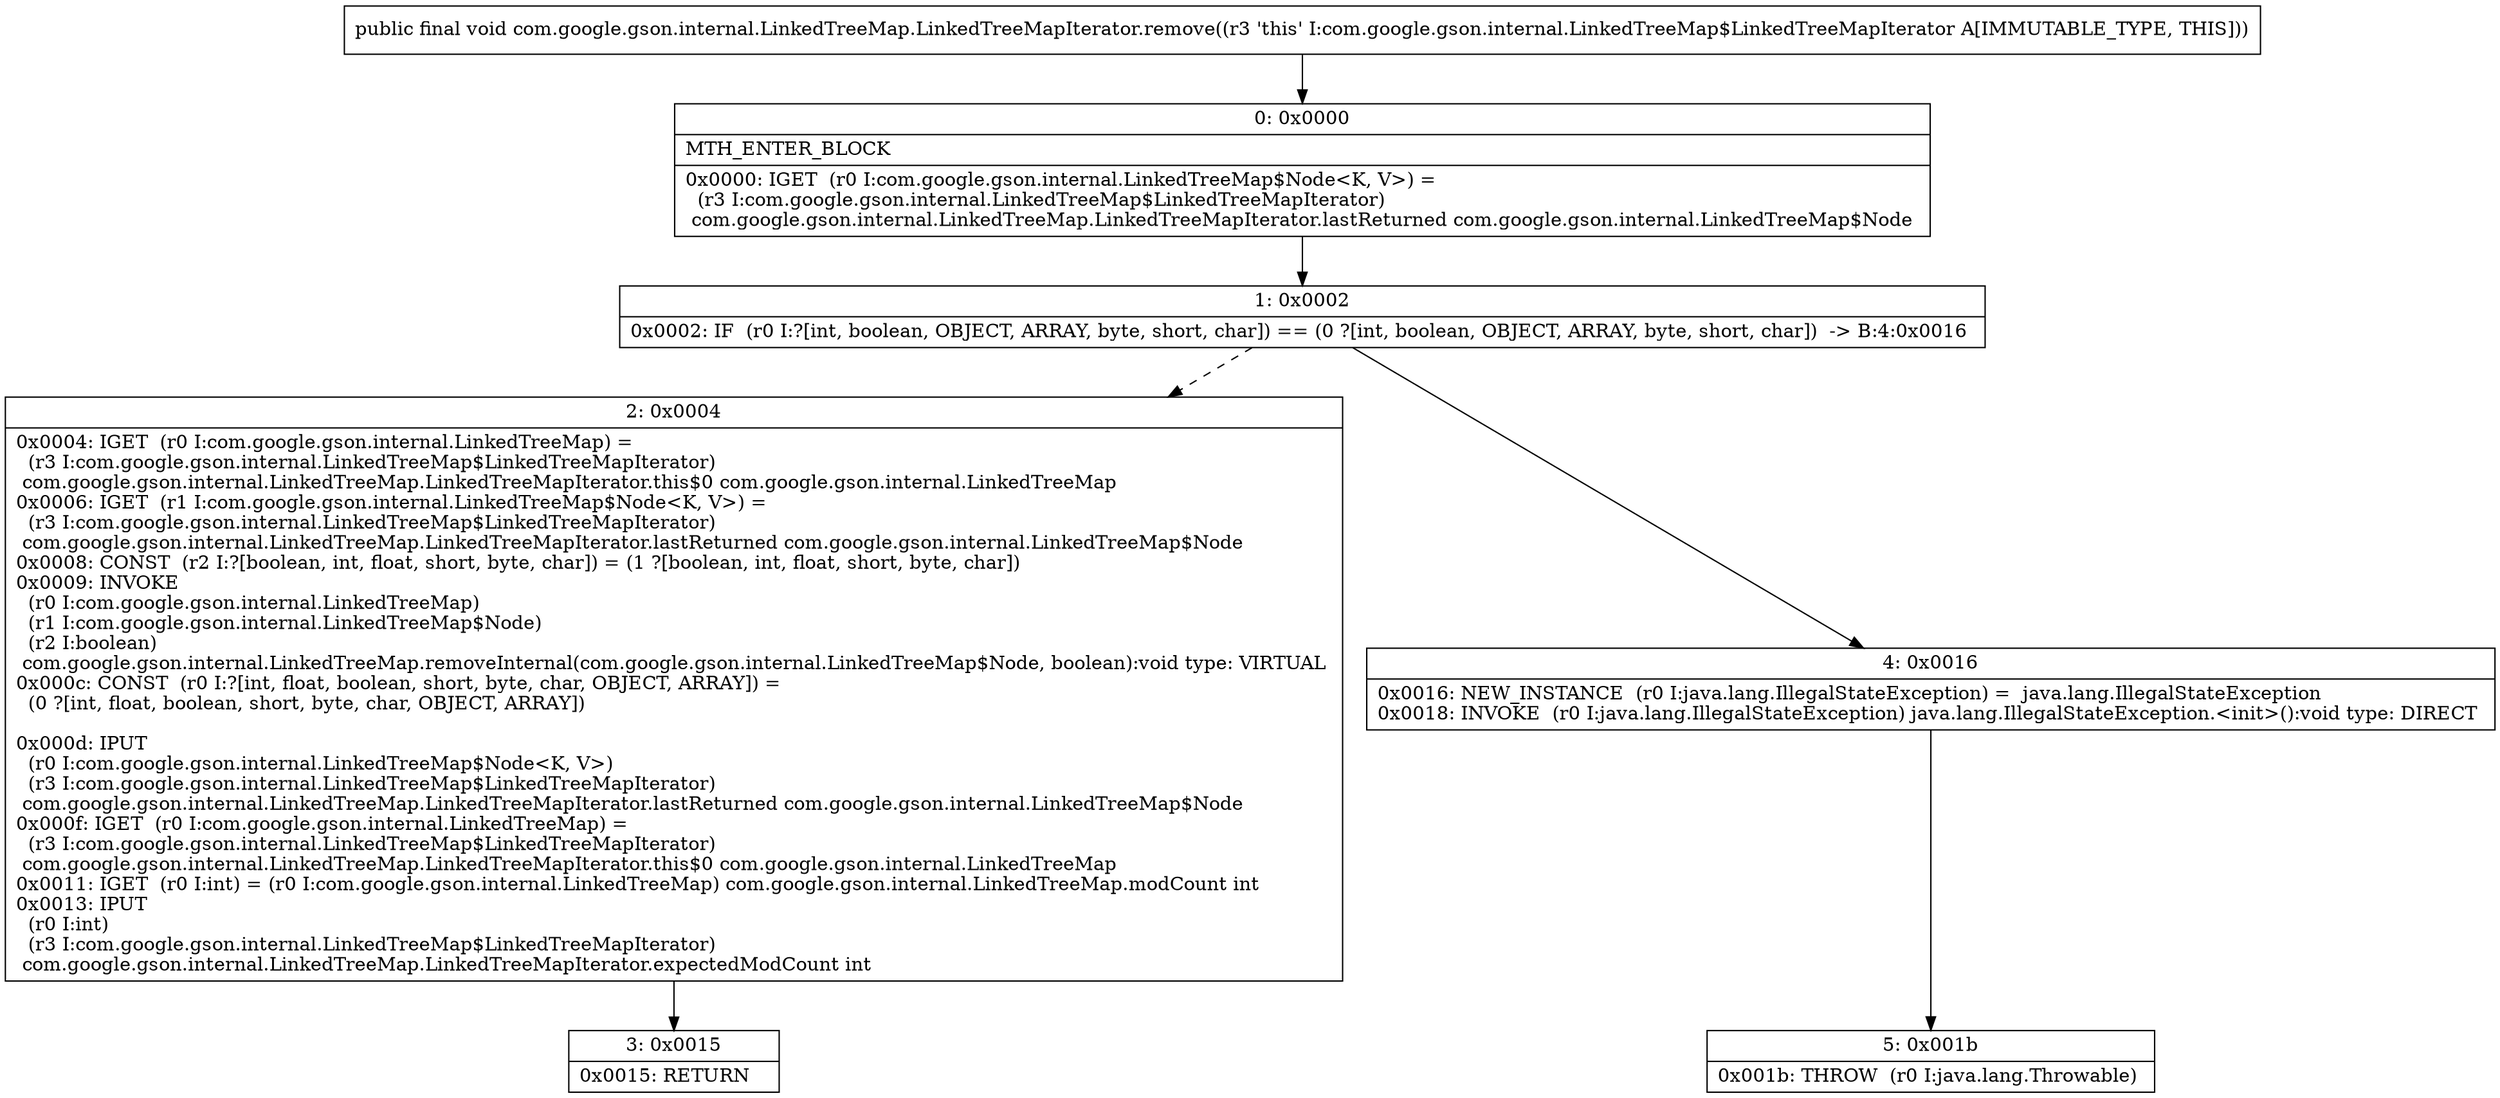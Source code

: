 digraph "CFG forcom.google.gson.internal.LinkedTreeMap.LinkedTreeMapIterator.remove()V" {
Node_0 [shape=record,label="{0\:\ 0x0000|MTH_ENTER_BLOCK\l|0x0000: IGET  (r0 I:com.google.gson.internal.LinkedTreeMap$Node\<K, V\>) = \l  (r3 I:com.google.gson.internal.LinkedTreeMap$LinkedTreeMapIterator)\l com.google.gson.internal.LinkedTreeMap.LinkedTreeMapIterator.lastReturned com.google.gson.internal.LinkedTreeMap$Node \l}"];
Node_1 [shape=record,label="{1\:\ 0x0002|0x0002: IF  (r0 I:?[int, boolean, OBJECT, ARRAY, byte, short, char]) == (0 ?[int, boolean, OBJECT, ARRAY, byte, short, char])  \-\> B:4:0x0016 \l}"];
Node_2 [shape=record,label="{2\:\ 0x0004|0x0004: IGET  (r0 I:com.google.gson.internal.LinkedTreeMap) = \l  (r3 I:com.google.gson.internal.LinkedTreeMap$LinkedTreeMapIterator)\l com.google.gson.internal.LinkedTreeMap.LinkedTreeMapIterator.this$0 com.google.gson.internal.LinkedTreeMap \l0x0006: IGET  (r1 I:com.google.gson.internal.LinkedTreeMap$Node\<K, V\>) = \l  (r3 I:com.google.gson.internal.LinkedTreeMap$LinkedTreeMapIterator)\l com.google.gson.internal.LinkedTreeMap.LinkedTreeMapIterator.lastReturned com.google.gson.internal.LinkedTreeMap$Node \l0x0008: CONST  (r2 I:?[boolean, int, float, short, byte, char]) = (1 ?[boolean, int, float, short, byte, char]) \l0x0009: INVOKE  \l  (r0 I:com.google.gson.internal.LinkedTreeMap)\l  (r1 I:com.google.gson.internal.LinkedTreeMap$Node)\l  (r2 I:boolean)\l com.google.gson.internal.LinkedTreeMap.removeInternal(com.google.gson.internal.LinkedTreeMap$Node, boolean):void type: VIRTUAL \l0x000c: CONST  (r0 I:?[int, float, boolean, short, byte, char, OBJECT, ARRAY]) = \l  (0 ?[int, float, boolean, short, byte, char, OBJECT, ARRAY])\l \l0x000d: IPUT  \l  (r0 I:com.google.gson.internal.LinkedTreeMap$Node\<K, V\>)\l  (r3 I:com.google.gson.internal.LinkedTreeMap$LinkedTreeMapIterator)\l com.google.gson.internal.LinkedTreeMap.LinkedTreeMapIterator.lastReturned com.google.gson.internal.LinkedTreeMap$Node \l0x000f: IGET  (r0 I:com.google.gson.internal.LinkedTreeMap) = \l  (r3 I:com.google.gson.internal.LinkedTreeMap$LinkedTreeMapIterator)\l com.google.gson.internal.LinkedTreeMap.LinkedTreeMapIterator.this$0 com.google.gson.internal.LinkedTreeMap \l0x0011: IGET  (r0 I:int) = (r0 I:com.google.gson.internal.LinkedTreeMap) com.google.gson.internal.LinkedTreeMap.modCount int \l0x0013: IPUT  \l  (r0 I:int)\l  (r3 I:com.google.gson.internal.LinkedTreeMap$LinkedTreeMapIterator)\l com.google.gson.internal.LinkedTreeMap.LinkedTreeMapIterator.expectedModCount int \l}"];
Node_3 [shape=record,label="{3\:\ 0x0015|0x0015: RETURN   \l}"];
Node_4 [shape=record,label="{4\:\ 0x0016|0x0016: NEW_INSTANCE  (r0 I:java.lang.IllegalStateException) =  java.lang.IllegalStateException \l0x0018: INVOKE  (r0 I:java.lang.IllegalStateException) java.lang.IllegalStateException.\<init\>():void type: DIRECT \l}"];
Node_5 [shape=record,label="{5\:\ 0x001b|0x001b: THROW  (r0 I:java.lang.Throwable) \l}"];
MethodNode[shape=record,label="{public final void com.google.gson.internal.LinkedTreeMap.LinkedTreeMapIterator.remove((r3 'this' I:com.google.gson.internal.LinkedTreeMap$LinkedTreeMapIterator A[IMMUTABLE_TYPE, THIS])) }"];
MethodNode -> Node_0;
Node_0 -> Node_1;
Node_1 -> Node_2[style=dashed];
Node_1 -> Node_4;
Node_2 -> Node_3;
Node_4 -> Node_5;
}

